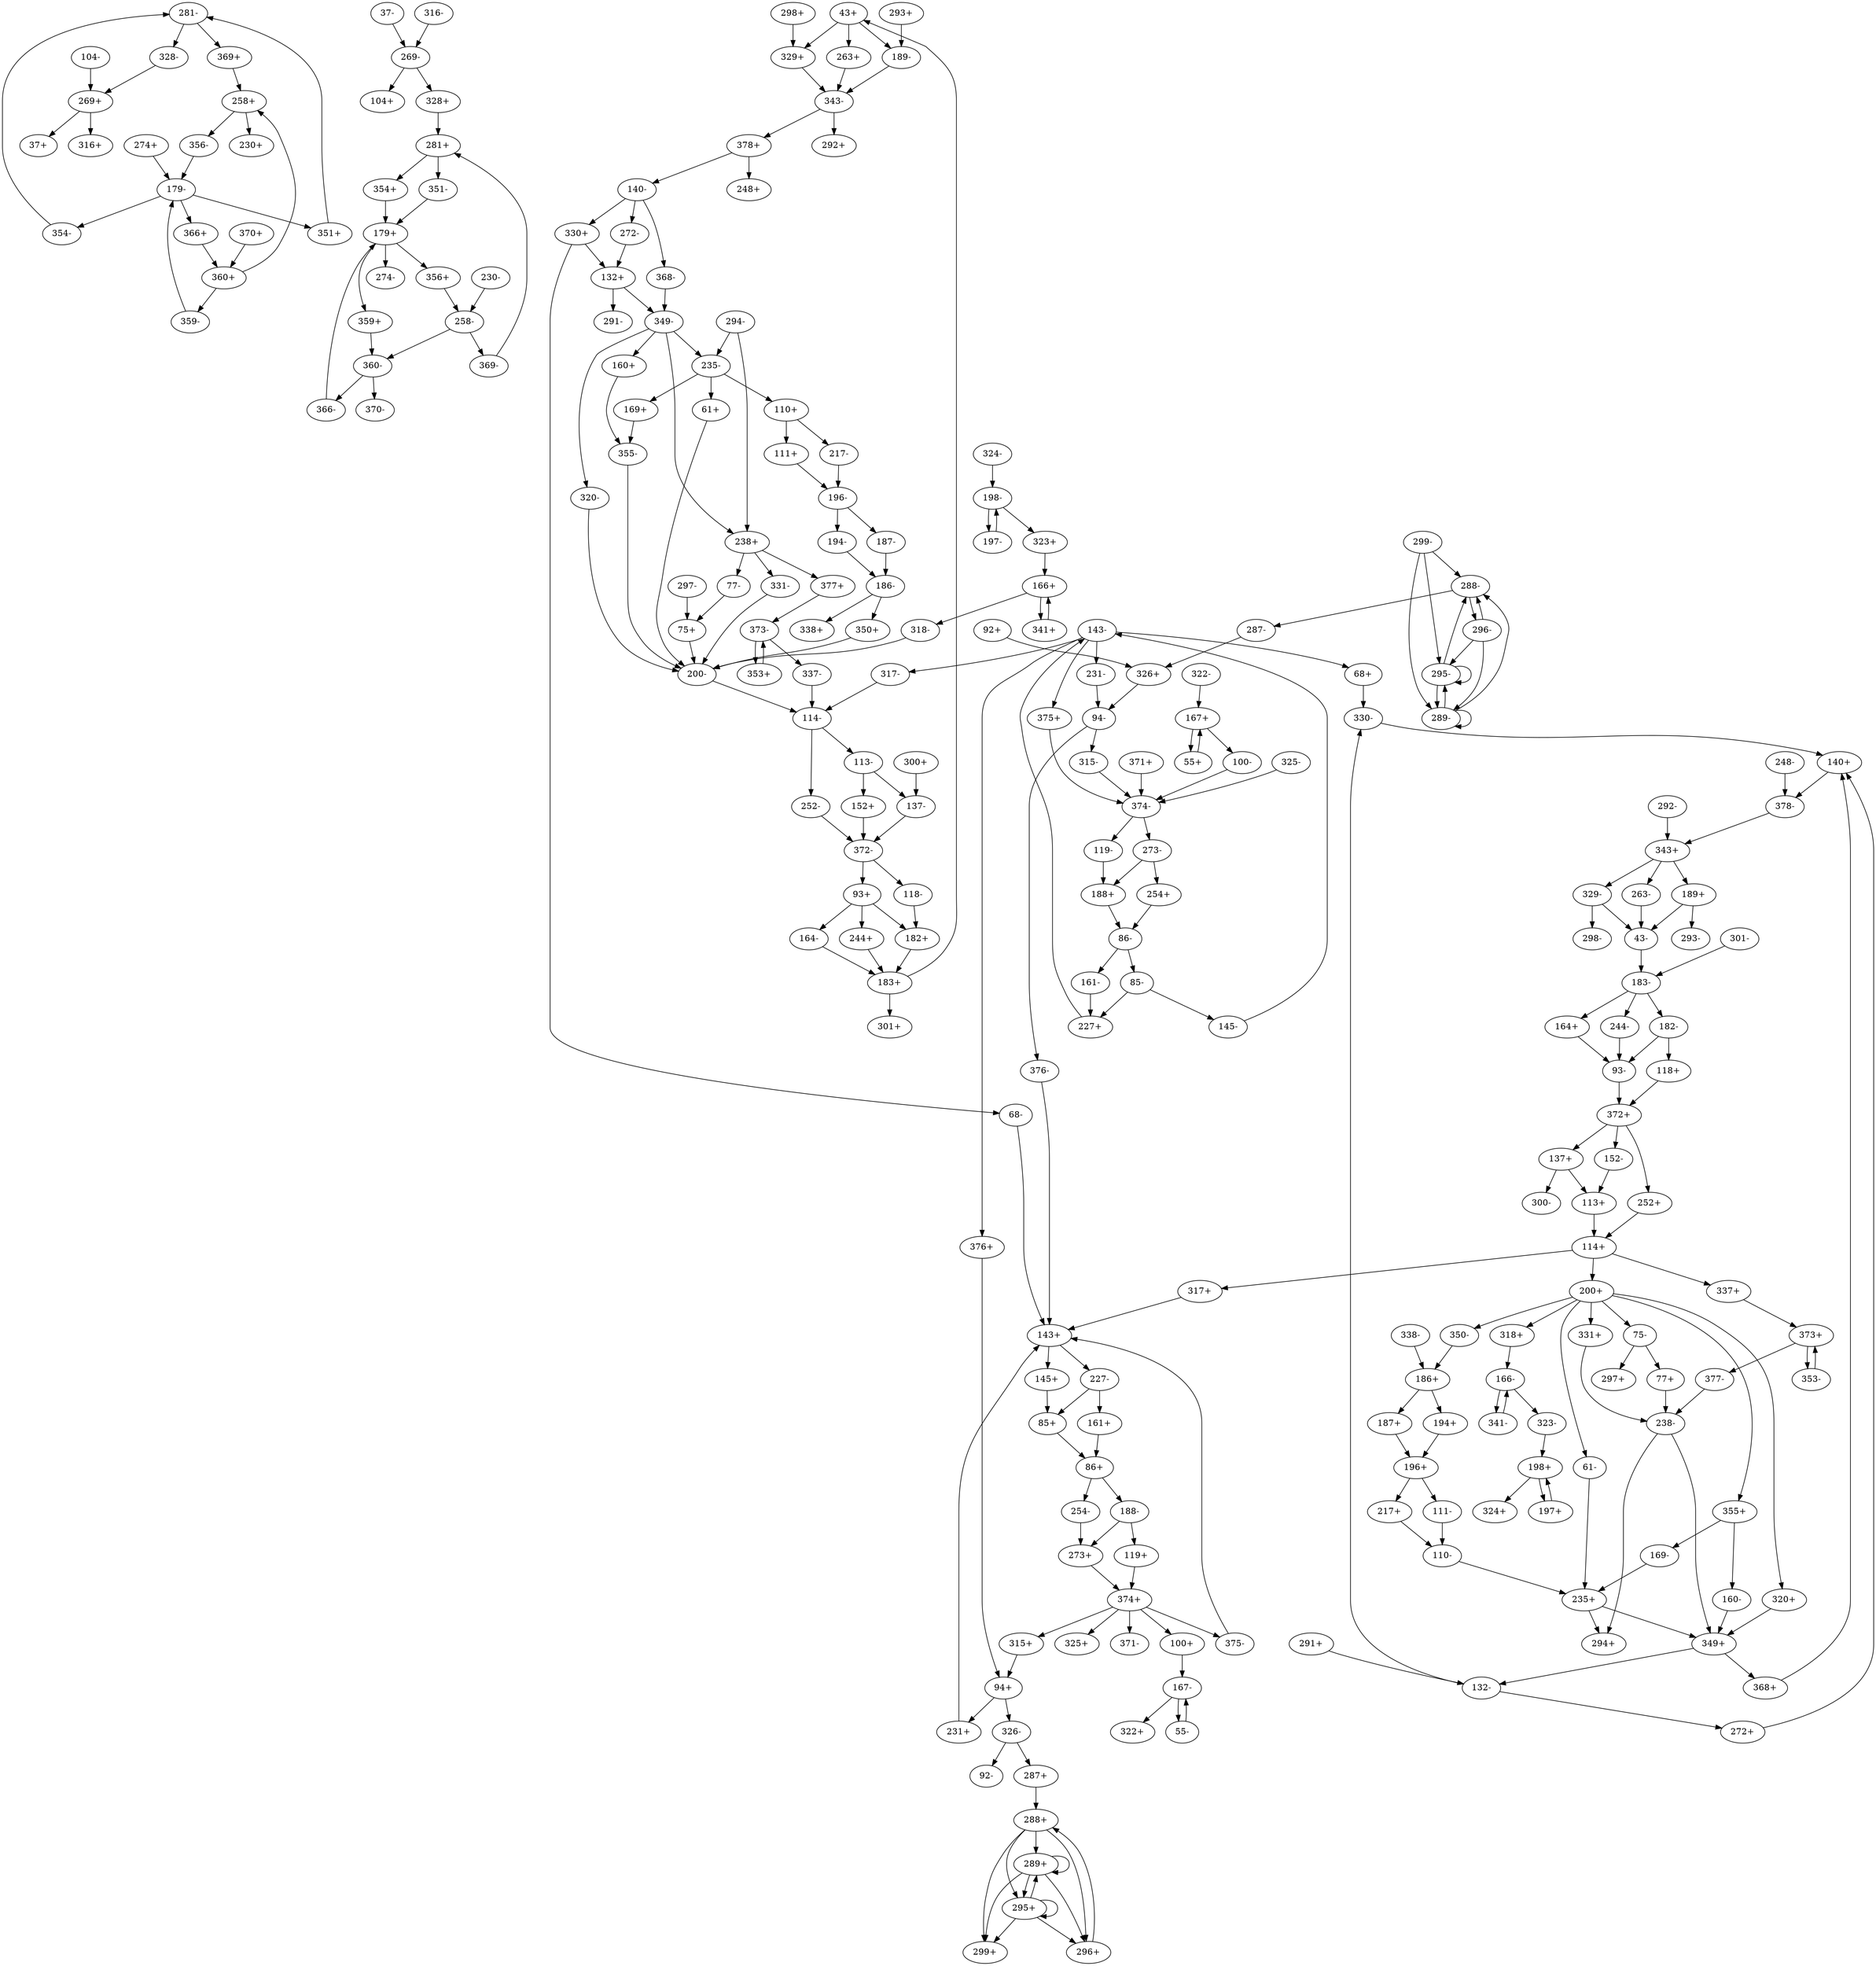 digraph adj {
graph [k=96]
edge [d=-95]
"37+" [l=15524 C=324304]
"37-" [l=15524 C=324304]
"43+" [l=329 C=59670]
"43-" [l=329 C=59670]
"55+" [l=26674 C=1289033]
"55-" [l=26674 C=1289033]
"61+" [l=59891 C=3986610]
"61-" [l=59891 C=3986610]
"68+" [l=30206 C=1302283]
"68-" [l=30206 C=1302283]
"75+" [l=3238 C=225497]
"75-" [l=3238 C=225497]
"77+" [l=12413 C=887728]
"77-" [l=12413 C=887728]
"85+" [l=274 C=31330]
"85-" [l=274 C=31330]
"86+" [l=260 C=34789]
"86-" [l=260 C=34789]
"92+" [l=8412 C=260938]
"92-" [l=8412 C=260938]
"93+" [l=171 C=19380]
"93-" [l=171 C=19380]
"94+" [l=144 C=3741]
"94-" [l=144 C=3741]
"100+" [l=3294 C=170713]
"100-" [l=3294 C=170713]
"104+" [l=19906 C=501670]
"104-" [l=19906 C=501670]
"110+" [l=188 C=10231]
"110-" [l=188 C=10231]
"111+" [l=190 C=8551]
"111-" [l=190 C=8551]
"113+" [l=167 C=18360]
"113-" [l=167 C=18360]
"114+" [l=182 C=22185]
"114-" [l=182 C=22185]
"118+" [l=379 C=45530]
"118-" [l=379 C=45530]
"119+" [l=191 C=12159]
"119-" [l=191 C=12159]
"132+" [l=145 C=12750]
"132-" [l=145 C=12750]
"137+" [l=169 C=16839]
"137-" [l=169 C=16839]
"140+" [l=161 C=16830]
"140-" [l=161 C=16830]
"143+" [l=138 C=10193]
"143-" [l=138 C=10193]
"145+" [l=191 C=4113]
"145-" [l=191 C=4113]
"152+" [l=191 C=17639]
"152-" [l=191 C=17639]
"160+" [l=827 C=45609]
"160-" [l=827 C=45609]
"161+" [l=331 C=6883]
"161-" [l=331 C=6883]
"164+" [l=185 C=22950]
"164-" [l=185 C=22950]
"166+" [l=168 C=6742]
"166-" [l=168 C=6742]
"167+" [l=194 C=10236]
"167-" [l=194 C=10236]
"169+" [l=208 C=7717]
"169-" [l=208 C=7717]
"179+" [l=134 C=1674]
"179-" [l=134 C=1674]
"182+" [l=160 C=12188]
"182-" [l=160 C=12188]
"183+" [l=136 C=10455]
"183-" [l=136 C=10455]
"186+" [l=181 C=7716]
"186-" [l=181 C=7716]
"187+" [l=371 C=10744]
"187-" [l=371 C=10744]
"188+" [l=152 C=9052]
"188-" [l=152 C=9052]
"189+" [l=188 C=13272]
"189-" [l=188 C=13272]
"194+" [l=398 C=20108]
"194-" [l=398 C=20108]
"196+" [l=192 C=8398]
"196-" [l=192 C=8398]
"197+" [l=316 C=12636]
"197-" [l=316 C=12636]
"198+" [l=128 C=3450]
"198-" [l=128 C=3450]
"200+" [l=119 C=6120]
"200-" [l=119 C=6120]
"217+" [l=221 C=6213]
"217-" [l=221 C=6213]
"227+" [l=133 C=3872]
"227-" [l=133 C=3872]
"230+" [l=651 C=9208]
"230-" [l=651 C=9208]
"231+" [l=424 C=12264]
"231-" [l=424 C=12264]
"235+" [l=98 C=765]
"235-" [l=98 C=765]
"238+" [l=127 C=7445]
"238-" [l=127 C=7445]
"244+" [l=191 C=4692]
"244-" [l=191 C=4692]
"248+" [l=155 C=311]
"248-" [l=155 C=311]
"252+" [l=279 C=5940]
"252-" [l=279 C=5940]
"254+" [l=201 C=4311]
"254-" [l=201 C=4311]
"258+" [l=126 C=1239]
"258-" [l=126 C=1239]
"263+" [l=191 C=4194]
"263-" [l=191 C=4194]
"269+" [l=132 C=1344]
"269-" [l=132 C=1344]
"272+" [l=191 C=228]
"272-" [l=191 C=228]
"273+" [l=142 C=2138]
"273-" [l=142 C=2138]
"274+" [l=191 C=1313]
"274-" [l=191 C=1313]
"281+" [l=167 C=2188]
"281-" [l=167 C=2188]
"287+" [l=188 C=764]
"287-" [l=188 C=764]
"288+" [l=97 C=228]
"288-" [l=97 C=228]
"289+" [l=96 C=255]
"289-" [l=96 C=255]
"291+" [l=120 C=68]
"291-" [l=120 C=68]
"292+" [l=143 C=147]
"292-" [l=143 C=147]
"293+" [l=98 C=9]
"293-" [l=98 C=9]
"294+" [l=113 C=67]
"294-" [l=113 C=67]
"295+" [l=191 C=4398]
"295-" [l=191 C=4398]
"296+" [l=189 C=5658]
"296-" [l=189 C=5658]
"297+" [l=134 C=85]
"297-" [l=134 C=85]
"298+" [l=98 C=13]
"298-" [l=98 C=13]
"299+" [l=123 C=103]
"299-" [l=123 C=103]
"300+" [l=102 C=15]
"300-" [l=102 C=15]
"301+" [l=147 C=122]
"301-" [l=147 C=122]
"315+" [l=13236 C=452620]
"315-" [l=13236 C=452620]
"316+" [l=131289 C=3178453]
"316-" [l=131289 C=3178453]
"317+" [l=424566 C=17319775]
"317-" [l=424566 C=17319775]
"318+" [l=199758 C=12578843]
"318-" [l=199758 C=12578843]
"320+" [l=334549 C=13637871]
"320-" [l=334549 C=13637871]
"322+" [l=87673 C=4267058]
"322-" [l=87673 C=4267058]
"323+" [l=181212 C=9448427]
"323-" [l=181212 C=9448427]
"324+" [l=160288 C=7840769]
"324-" [l=160288 C=7840769]
"325+" [l=300787 C=8331769]
"325-" [l=300787 C=8331769]
"326+" [l=154724 C=4877078]
"326-" [l=154724 C=4877078]
"328+" [l=72369 C=1796537]
"328-" [l=72369 C=1796537]
"329+" [l=180 C=21663]
"329-" [l=180 C=21663]
"330+" [l=163 C=17340]
"330-" [l=163 C=17340]
"331+" [l=55328 C=3749717]
"331-" [l=55328 C=3749717]
"337+" [l=244666 C=12311219]
"337-" [l=244666 C=12311219]
"338+" [l=354719 C=12280736]
"338-" [l=354719 C=12280736]
"341+" [l=2109 C=126497]
"341-" [l=2109 C=126497]
"343+" [l=472 C=96135]
"343-" [l=472 C=96135]
"349+" [l=155 C=15300]
"349-" [l=155 C=15300]
"350+" [l=461 C=23014]
"350-" [l=461 C=23014]
"351+" [l=696 C=9482]
"351-" [l=696 C=9482]
"353+" [l=10400 C=434699]
"353-" [l=10400 C=434699]
"354+" [l=707 C=9866]
"354-" [l=707 C=9866]
"355+" [l=165 C=8551]
"355-" [l=165 C=8551]
"356+" [l=761 C=13006]
"356-" [l=761 C=13006]
"359+" [l=819 C=14530]
"359-" [l=819 C=14530]
"360+" [l=427 C=10924]
"360-" [l=427 C=10924]
"366+" [l=9762 C=248025]
"366-" [l=9762 C=248025]
"368+" [l=309 C=12255]
"368-" [l=309 C=12255]
"369+" [l=14084 C=353394]
"369-" [l=14084 C=353394]
"370+" [l=108118 C=2734932]
"370-" [l=108118 C=2734932]
"371+" [l=86645 C=2246221]
"371-" [l=86645 C=2246221]
"372+" [l=1355 C=321119]
"372-" [l=1355 C=321119]
"373+" [l=554 C=22480]
"373-" [l=554 C=22480]
"374+" [l=608 C=93575]
"374-" [l=608 C=93575]
"375+" [l=577710 C=19282772]
"375-" [l=577710 C=19282772]
"376+" [l=220510 C=6059775]
"376-" [l=220510 C=6059775]
"377+" [l=208534 C=11194424]
"377-" [l=208534 C=11194424]
"378+" [l=2013 C=489065]
"378-" [l=2013 C=489065]
"37-" -> "269-"
"43+" -> "263+"
"43+" -> "329+" [d=-84]
"43+" -> "189-" [d=-84]
"43-" -> "183-"
"55+" -> "167+"
"55-" -> "167-"
"61+" -> "200-" [d=-80]
"61-" -> "235+"
"68+" -> "330-"
"68-" -> "143+" [d=-94]
"75+" -> "200-" [d=-53]
"75-" -> "77+"
"75-" -> "297+"
"77+" -> "238-" [d=-90]
"77-" -> "75+"
"85+" -> "86+"
"85-" -> "145-"
"85-" -> "227+" [d=-37]
"86+" -> "188-"
"86+" -> "254-"
"86-" -> "85-"
"86-" -> "161-"
"92+" -> "326+"
"93+" -> "182+" [d=-64]
"93+" -> "164-" [d=-89]
"93+" -> "244+" [d=-89]
"93-" -> "372+"
"94+" -> "231+"
"94+" -> "326-"
"94-" -> "315-"
"94-" -> "376-"
"100+" -> "167-"
"100-" -> "374-" [d=-52]
"104-" -> "269+"
"110+" -> "111+"
"110+" -> "217-"
"110-" -> "235+" [d=-91]
"111+" -> "196-"
"111-" -> "110-"
"113+" -> "114+"
"113-" -> "152+"
"113-" -> "137-" [d=-73]
"114+" -> "200+"
"114+" -> "317+" [d=-78]
"114+" -> "337+" [d=-78]
"114-" -> "113-"
"114-" -> "252-"
"118+" -> "372+"
"118-" -> "182+"
"119+" -> "374+"
"119-" -> "188+"
"132+" -> "291-"
"132+" -> "349-" [d=-67]
"132-" -> "272+"
"132-" -> "330-" [d=-67]
"137+" -> "300-"
"137+" -> "113+" [d=-73]
"137-" -> "372-" [d=-79]
"140+" -> "378-"
"140-" -> "368-"
"140-" -> "272-" [d=-55]
"140-" -> "330+" [d=-55]
"143+" -> "145+"
"143+" -> "227-"
"143-" -> "317-" [d=-94]
"143-" -> "68+" [d=-94]
"143-" -> "231-" [d=-92]
"143-" -> "375+" [d=-92]
"143-" -> "376+" [d=-94]
"145+" -> "85+"
"145-" -> "143-"
"152+" -> "372-" [d=-79]
"152-" -> "113+"
"160+" -> "355-"
"160-" -> "349+" [d=-94]
"161+" -> "86+"
"161-" -> "227+"
"164+" -> "93-" [d=-89]
"164-" -> "183+" [d=-89]
"166+" -> "318-"
"166+" -> "341+"
"166-" -> "323-"
"166-" -> "341-"
"167+" -> "55+"
"167+" -> "100-"
"167-" -> "55-"
"167-" -> "322+"
"169+" -> "355-"
"169-" -> "235+" [d=-91]
"179+" -> "359+"
"179+" -> "274-" [d=-77]
"179+" -> "356+" [d=-77]
"179-" -> "354-"
"179-" -> "351+" [d=-84]
"179-" -> "366+" [d=-84]
"182+" -> "183+" [d=-89]
"182-" -> "118+"
"182-" -> "93-" [d=-64]
"183+" -> "43+"
"183+" -> "301+"
"183-" -> "244-"
"183-" -> "164+" [d=-89]
"183-" -> "182-" [d=-89]
"186+" -> "187+"
"186+" -> "194+"
"186-" -> "338+"
"186-" -> "350+"
"187+" -> "196+"
"187-" -> "186-"
"188+" -> "86-"
"188-" -> "119+"
"188-" -> "273+" [d=-46]
"189+" -> "293-"
"189+" -> "43-" [d=-84]
"189-" -> "343-"
"194+" -> "196+"
"194-" -> "186-"
"196+" -> "111-"
"196+" -> "217+"
"196-" -> "187-"
"196-" -> "194-"
"197+" -> "198+"
"197-" -> "198-"
"198+" -> "197+"
"198+" -> "324+"
"198-" -> "197-"
"198-" -> "323+"
"200+" -> "331+"
"200+" -> "61-" [d=-80]
"200+" -> "75-" [d=-53]
"200+" -> "320+" [d=-27]
"200+" -> "355+" [d=-27]
"200+" -> "318+" [d=-32]
"200+" -> "350-" [d=-32]
"200-" -> "114-"
"217+" -> "110-"
"217-" -> "196-"
"227+" -> "143-"
"227-" -> "161+"
"227-" -> "85+" [d=-37]
"230-" -> "258-"
"231+" -> "143+" [d=-92]
"231-" -> "94-"
"235+" -> "294+"
"235+" -> "349+" [d=-93]
"235-" -> "61+"
"235-" -> "110+" [d=-91]
"235-" -> "169+" [d=-91]
"238+" -> "331-"
"238+" -> "77-" [d=-90]
"238+" -> "377+" [d=-90]
"238-" -> "294+"
"238-" -> "349+" [d=-93]
"244+" -> "183+"
"244-" -> "93-" [d=-89]
"248-" -> "378-"
"252+" -> "114+"
"252-" -> "372-"
"254+" -> "86-"
"254-" -> "273+"
"258+" -> "230+"
"258+" -> "356-"
"258-" -> "369-"
"258-" -> "360-" [d=-86]
"263+" -> "343-" [d=-87]
"263-" -> "43-"
"269+" -> "37+"
"269+" -> "316+"
"269-" -> "104+"
"269-" -> "328+"
"272+" -> "140+" [d=-55]
"272-" -> "132+"
"273+" -> "374+"
"273-" -> "254+"
"273-" -> "188+" [d=-46]
"274+" -> "179-" [d=-77]
"281+" -> "351-"
"281+" -> "354+"
"281-" -> "328-"
"281-" -> "369+"
"287+" -> "288+"
"287-" -> "326+"
"288+" -> "289+"
"288+" -> "295+"
"288+" -> "296+"
"288+" -> "299+"
"288-" -> "287-"
"288-" -> "296-"
"289+" -> "289+"
"289+" -> "295+"
"289+" -> "296+"
"289+" -> "299+"
"289-" -> "288-"
"289-" -> "289-"
"289-" -> "295-"
"291+" -> "132-"
"292-" -> "343+"
"293+" -> "189-"
"294-" -> "238+"
"294-" -> "235-"
"295+" -> "295+"
"295+" -> "296+"
"295+" -> "299+"
"295+" -> "289+"
"295-" -> "295-"
"295-" -> "288-"
"295-" -> "289-"
"296+" -> "288+"
"296-" -> "295-"
"296-" -> "288-"
"296-" -> "289-"
"297-" -> "75+"
"298+" -> "329+"
"299-" -> "295-"
"299-" -> "288-"
"299-" -> "289-"
"300+" -> "137-"
"301-" -> "183-"
"315+" -> "94+"
"315-" -> "374-"
"316-" -> "269-"
"317+" -> "143+" [d=-94]
"317-" -> "114-" [d=-78]
"318+" -> "166-"
"318-" -> "200-" [d=-32]
"320+" -> "349+"
"320-" -> "200-" [d=-27]
"322-" -> "167+"
"323+" -> "166+"
"323-" -> "198+"
"324-" -> "198-"
"325-" -> "374-" [d=-52]
"326+" -> "94-"
"326-" -> "92-"
"326-" -> "287+"
"328+" -> "281+"
"328-" -> "269+"
"329+" -> "343-" [d=-87]
"329-" -> "298-"
"329-" -> "43-" [d=-84]
"330+" -> "68-"
"330+" -> "132+" [d=-67]
"330-" -> "140+" [d=-55]
"331+" -> "238-"
"331-" -> "200-"
"337+" -> "373+"
"337-" -> "114-" [d=-78]
"338-" -> "186+"
"341+" -> "166+"
"341-" -> "166-"
"343+" -> "189+"
"343+" -> "263-" [d=-87]
"343+" -> "329-" [d=-87]
"343-" -> "292+"
"343-" -> "378+"
"349+" -> "368+"
"349+" -> "132-" [d=-67]
"349-" -> "320-"
"349-" -> "160+" [d=-94]
"349-" -> "235-" [d=-93]
"349-" -> "238+" [d=-93]
"350+" -> "200-" [d=-32]
"350-" -> "186+"
"351+" -> "281-"
"351-" -> "179+" [d=-84]
"353+" -> "373-"
"353-" -> "373+"
"354+" -> "179+"
"354-" -> "281-"
"355+" -> "160-"
"355+" -> "169-"
"355-" -> "200-" [d=-27]
"356+" -> "258-"
"356-" -> "179-" [d=-77]
"359+" -> "360-"
"359-" -> "179-"
"360+" -> "359-"
"360+" -> "258+" [d=-86]
"360-" -> "366-"
"360-" -> "370-"
"366+" -> "360+"
"366-" -> "179+" [d=-84]
"368+" -> "140+"
"368-" -> "349-"
"369+" -> "258+"
"369-" -> "281+"
"370+" -> "360+"
"371+" -> "374-" [d=-52]
"372+" -> "252+"
"372+" -> "137+" [d=-79]
"372+" -> "152-" [d=-79]
"372-" -> "93+"
"372-" -> "118-"
"373+" -> "353-"
"373+" -> "377-"
"373-" -> "337-"
"373-" -> "353+"
"374+" -> "315+"
"374+" -> "100+" [d=-52]
"374+" -> "325+" [d=-52]
"374+" -> "371-" [d=-52]
"374+" -> "375-" [d=-52]
"374-" -> "119-"
"374-" -> "273-"
"375+" -> "374-" [d=-52]
"375-" -> "143+" [d=-92]
"376+" -> "94+"
"376-" -> "143+" [d=-94]
"377+" -> "373-"
"377-" -> "238-" [d=-90]
"378+" -> "140-"
"378+" -> "248+"
"378-" -> "343+"
}
